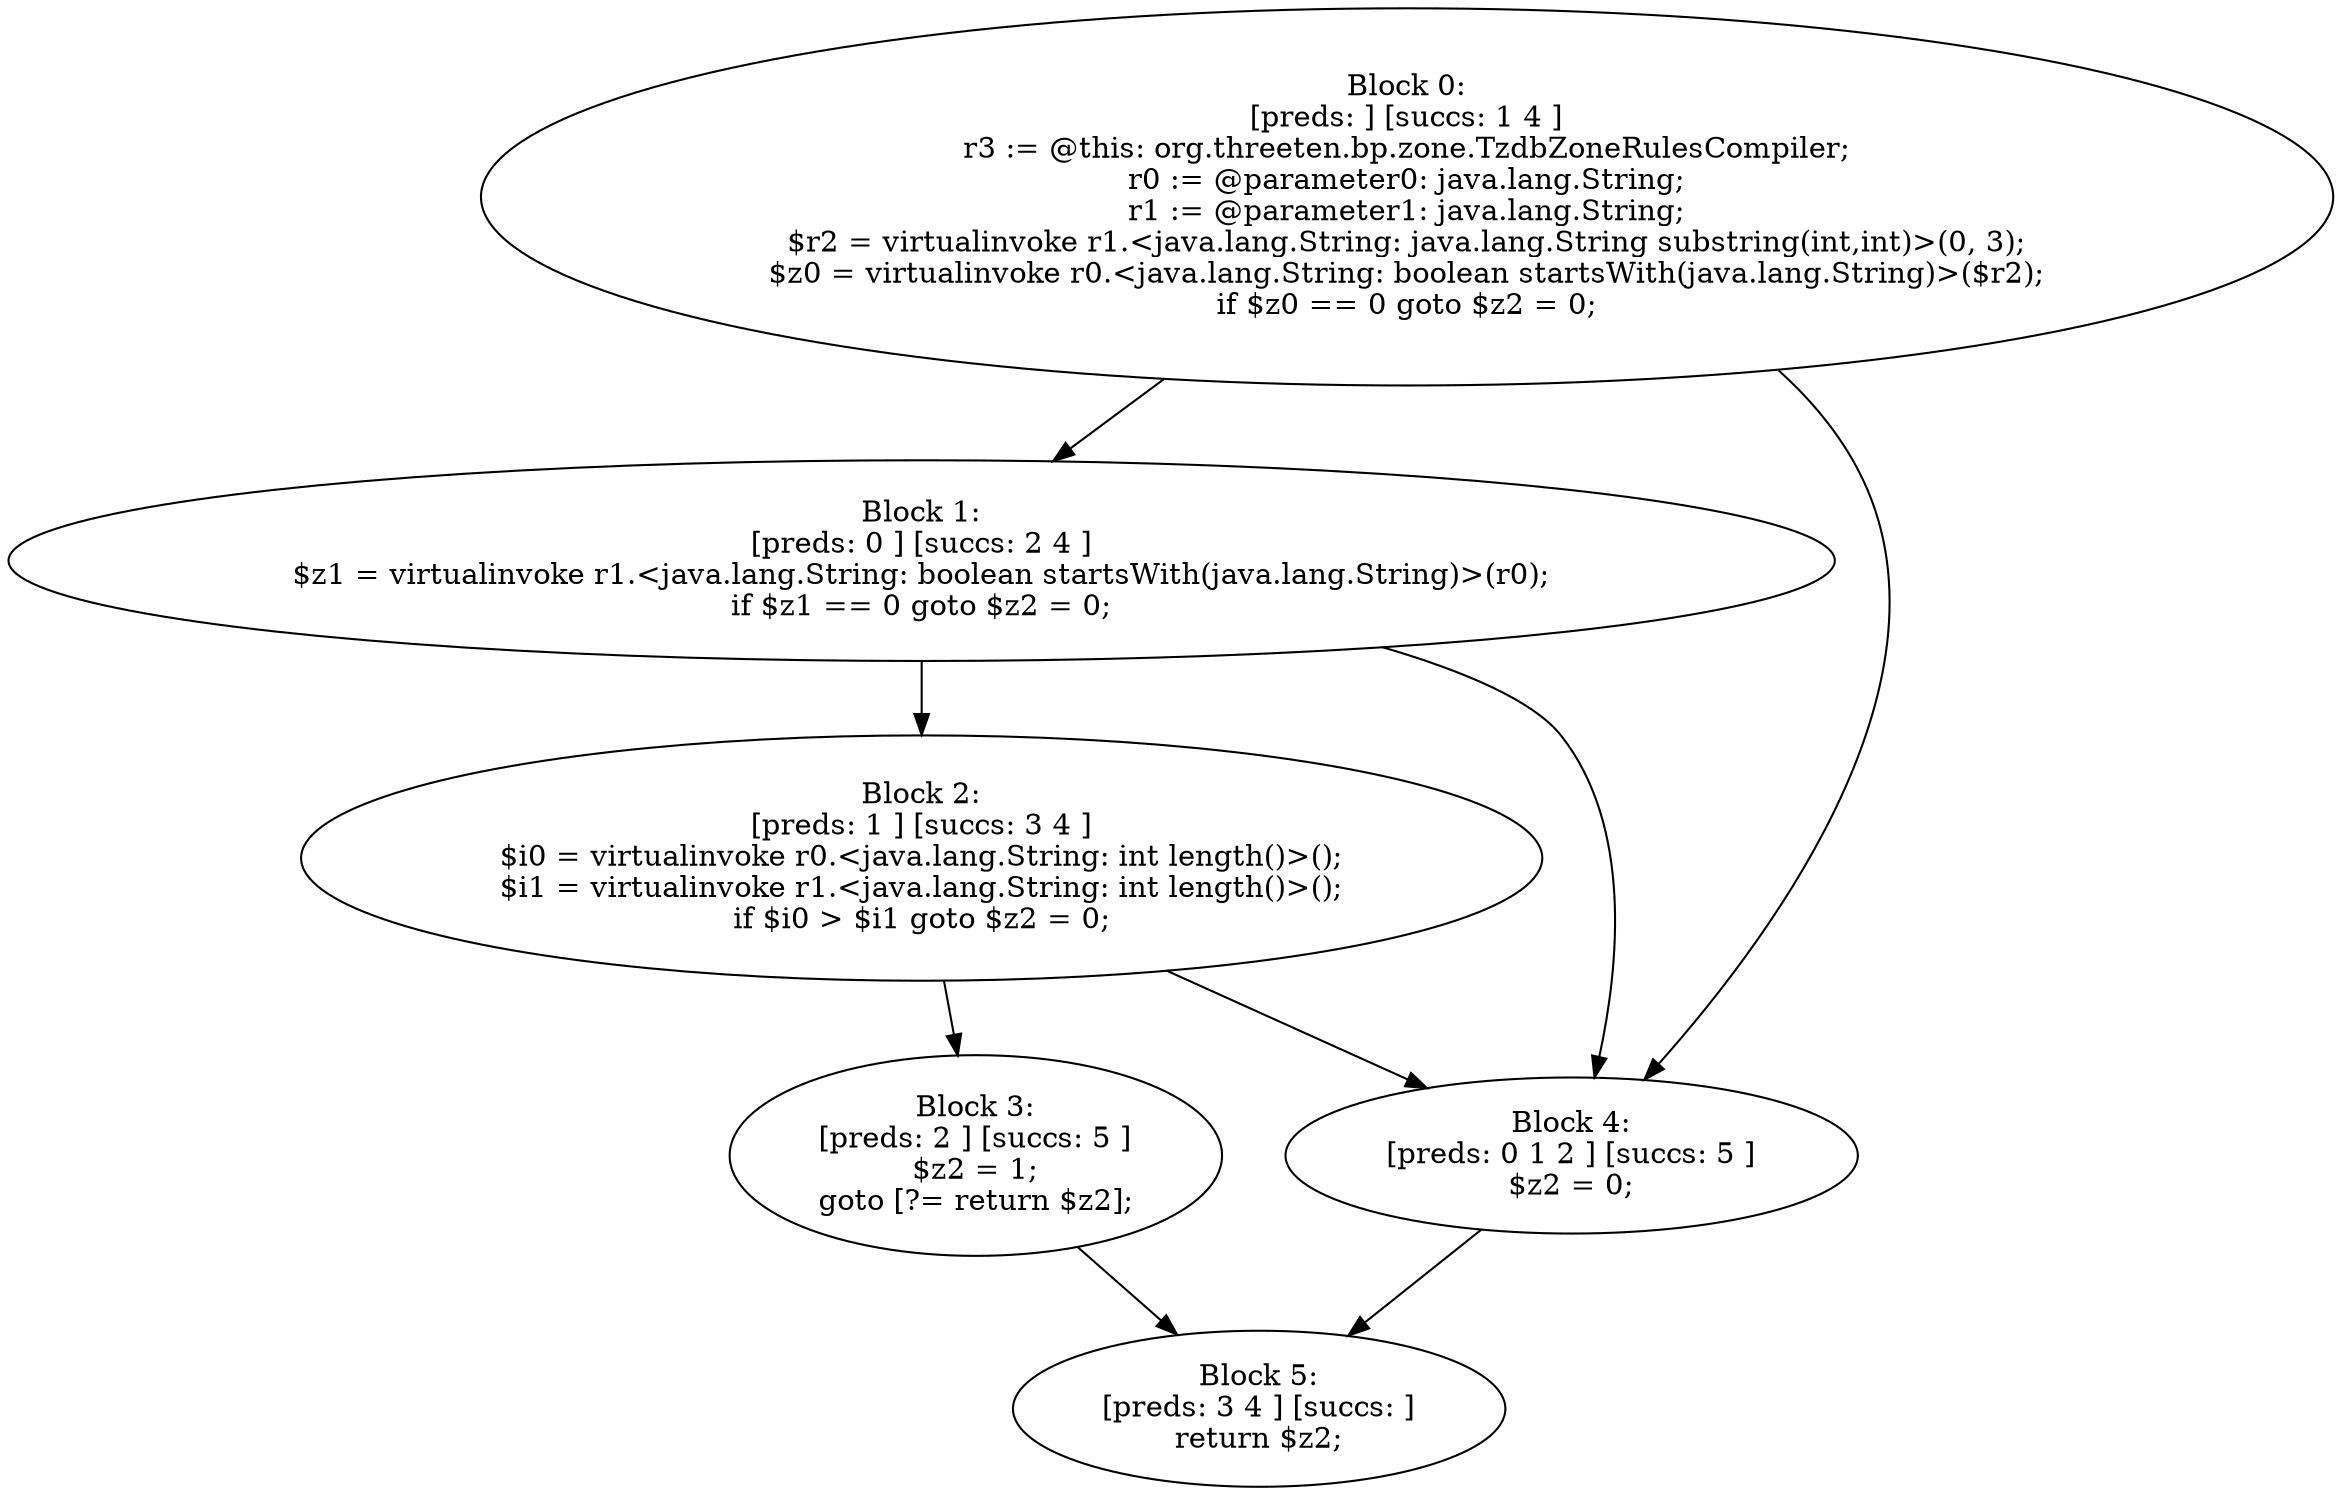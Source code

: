 digraph "unitGraph" {
    "Block 0:
[preds: ] [succs: 1 4 ]
r3 := @this: org.threeten.bp.zone.TzdbZoneRulesCompiler;
r0 := @parameter0: java.lang.String;
r1 := @parameter1: java.lang.String;
$r2 = virtualinvoke r1.<java.lang.String: java.lang.String substring(int,int)>(0, 3);
$z0 = virtualinvoke r0.<java.lang.String: boolean startsWith(java.lang.String)>($r2);
if $z0 == 0 goto $z2 = 0;
"
    "Block 1:
[preds: 0 ] [succs: 2 4 ]
$z1 = virtualinvoke r1.<java.lang.String: boolean startsWith(java.lang.String)>(r0);
if $z1 == 0 goto $z2 = 0;
"
    "Block 2:
[preds: 1 ] [succs: 3 4 ]
$i0 = virtualinvoke r0.<java.lang.String: int length()>();
$i1 = virtualinvoke r1.<java.lang.String: int length()>();
if $i0 > $i1 goto $z2 = 0;
"
    "Block 3:
[preds: 2 ] [succs: 5 ]
$z2 = 1;
goto [?= return $z2];
"
    "Block 4:
[preds: 0 1 2 ] [succs: 5 ]
$z2 = 0;
"
    "Block 5:
[preds: 3 4 ] [succs: ]
return $z2;
"
    "Block 0:
[preds: ] [succs: 1 4 ]
r3 := @this: org.threeten.bp.zone.TzdbZoneRulesCompiler;
r0 := @parameter0: java.lang.String;
r1 := @parameter1: java.lang.String;
$r2 = virtualinvoke r1.<java.lang.String: java.lang.String substring(int,int)>(0, 3);
$z0 = virtualinvoke r0.<java.lang.String: boolean startsWith(java.lang.String)>($r2);
if $z0 == 0 goto $z2 = 0;
"->"Block 1:
[preds: 0 ] [succs: 2 4 ]
$z1 = virtualinvoke r1.<java.lang.String: boolean startsWith(java.lang.String)>(r0);
if $z1 == 0 goto $z2 = 0;
";
    "Block 0:
[preds: ] [succs: 1 4 ]
r3 := @this: org.threeten.bp.zone.TzdbZoneRulesCompiler;
r0 := @parameter0: java.lang.String;
r1 := @parameter1: java.lang.String;
$r2 = virtualinvoke r1.<java.lang.String: java.lang.String substring(int,int)>(0, 3);
$z0 = virtualinvoke r0.<java.lang.String: boolean startsWith(java.lang.String)>($r2);
if $z0 == 0 goto $z2 = 0;
"->"Block 4:
[preds: 0 1 2 ] [succs: 5 ]
$z2 = 0;
";
    "Block 1:
[preds: 0 ] [succs: 2 4 ]
$z1 = virtualinvoke r1.<java.lang.String: boolean startsWith(java.lang.String)>(r0);
if $z1 == 0 goto $z2 = 0;
"->"Block 2:
[preds: 1 ] [succs: 3 4 ]
$i0 = virtualinvoke r0.<java.lang.String: int length()>();
$i1 = virtualinvoke r1.<java.lang.String: int length()>();
if $i0 > $i1 goto $z2 = 0;
";
    "Block 1:
[preds: 0 ] [succs: 2 4 ]
$z1 = virtualinvoke r1.<java.lang.String: boolean startsWith(java.lang.String)>(r0);
if $z1 == 0 goto $z2 = 0;
"->"Block 4:
[preds: 0 1 2 ] [succs: 5 ]
$z2 = 0;
";
    "Block 2:
[preds: 1 ] [succs: 3 4 ]
$i0 = virtualinvoke r0.<java.lang.String: int length()>();
$i1 = virtualinvoke r1.<java.lang.String: int length()>();
if $i0 > $i1 goto $z2 = 0;
"->"Block 3:
[preds: 2 ] [succs: 5 ]
$z2 = 1;
goto [?= return $z2];
";
    "Block 2:
[preds: 1 ] [succs: 3 4 ]
$i0 = virtualinvoke r0.<java.lang.String: int length()>();
$i1 = virtualinvoke r1.<java.lang.String: int length()>();
if $i0 > $i1 goto $z2 = 0;
"->"Block 4:
[preds: 0 1 2 ] [succs: 5 ]
$z2 = 0;
";
    "Block 3:
[preds: 2 ] [succs: 5 ]
$z2 = 1;
goto [?= return $z2];
"->"Block 5:
[preds: 3 4 ] [succs: ]
return $z2;
";
    "Block 4:
[preds: 0 1 2 ] [succs: 5 ]
$z2 = 0;
"->"Block 5:
[preds: 3 4 ] [succs: ]
return $z2;
";
}

